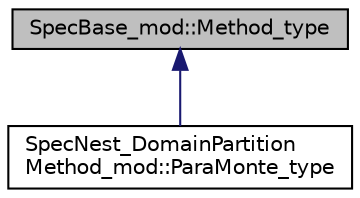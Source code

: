 digraph "SpecBase_mod::Method_type"
{
 // LATEX_PDF_SIZE
  edge [fontname="Helvetica",fontsize="10",labelfontname="Helvetica",labelfontsize="10"];
  node [fontname="Helvetica",fontsize="10",shape=record];
  Node1 [label="SpecBase_mod::Method_type",height=0.2,width=0.4,color="black", fillcolor="grey75", style="filled", fontcolor="black",tooltip="Base class used by other specs, e.g., SpecNest components."];
  Node1 -> Node2 [dir="back",color="midnightblue",fontsize="10",style="solid",fontname="Helvetica"];
  Node2 [label="SpecNest_DomainPartition\lMethod_mod::ParaMonte_type",height=0.2,width=0.4,color="black", fillcolor="white", style="filled",URL="$structSpecNest__DomainPartitionMethod__mod_1_1ParaMonte__type.html",tooltip=" "];
}
